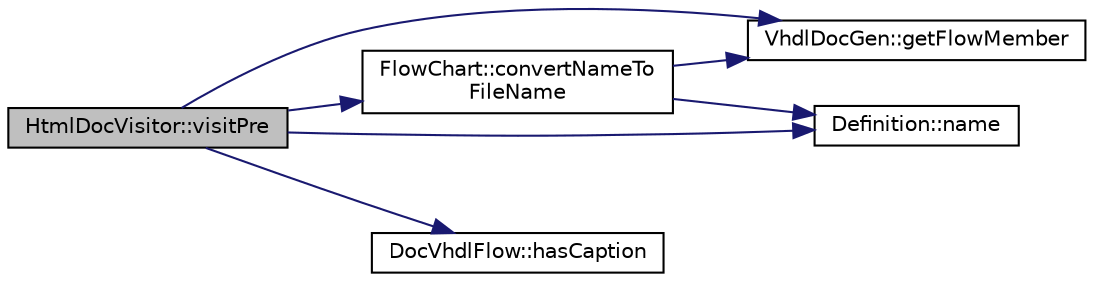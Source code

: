 digraph "HtmlDocVisitor::visitPre"
{
 // LATEX_PDF_SIZE
  edge [fontname="Helvetica",fontsize="10",labelfontname="Helvetica",labelfontsize="10"];
  node [fontname="Helvetica",fontsize="10",shape=record];
  rankdir="LR";
  Node1 [label="HtmlDocVisitor::visitPre",height=0.2,width=0.4,color="black", fillcolor="grey75", style="filled", fontcolor="black",tooltip=" "];
  Node1 -> Node2 [color="midnightblue",fontsize="10",style="solid",fontname="Helvetica"];
  Node2 [label="FlowChart::convertNameTo\lFileName",height=0.2,width=0.4,color="black", fillcolor="white", style="filled",URL="$classFlowChart.html#aaadfeca7904b4d69db2cda56d753d7a6",tooltip=" "];
  Node2 -> Node3 [color="midnightblue",fontsize="10",style="solid",fontname="Helvetica"];
  Node3 [label="VhdlDocGen::getFlowMember",height=0.2,width=0.4,color="black", fillcolor="white", style="filled",URL="$classVhdlDocGen.html#a12b2126cfa1cf80aeab17ae40d673d67",tooltip=" "];
  Node2 -> Node4 [color="midnightblue",fontsize="10",style="solid",fontname="Helvetica"];
  Node4 [label="Definition::name",height=0.2,width=0.4,color="black", fillcolor="white", style="filled",URL="$classDefinition.html#a9374fedd7f64fea7e0e164302d1a9e61",tooltip=" "];
  Node1 -> Node3 [color="midnightblue",fontsize="10",style="solid",fontname="Helvetica"];
  Node1 -> Node5 [color="midnightblue",fontsize="10",style="solid",fontname="Helvetica"];
  Node5 [label="DocVhdlFlow::hasCaption",height=0.2,width=0.4,color="black", fillcolor="white", style="filled",URL="$classDocVhdlFlow.html#a5b87893dd7549619f309c37386095ac8",tooltip=" "];
  Node1 -> Node4 [color="midnightblue",fontsize="10",style="solid",fontname="Helvetica"];
}
